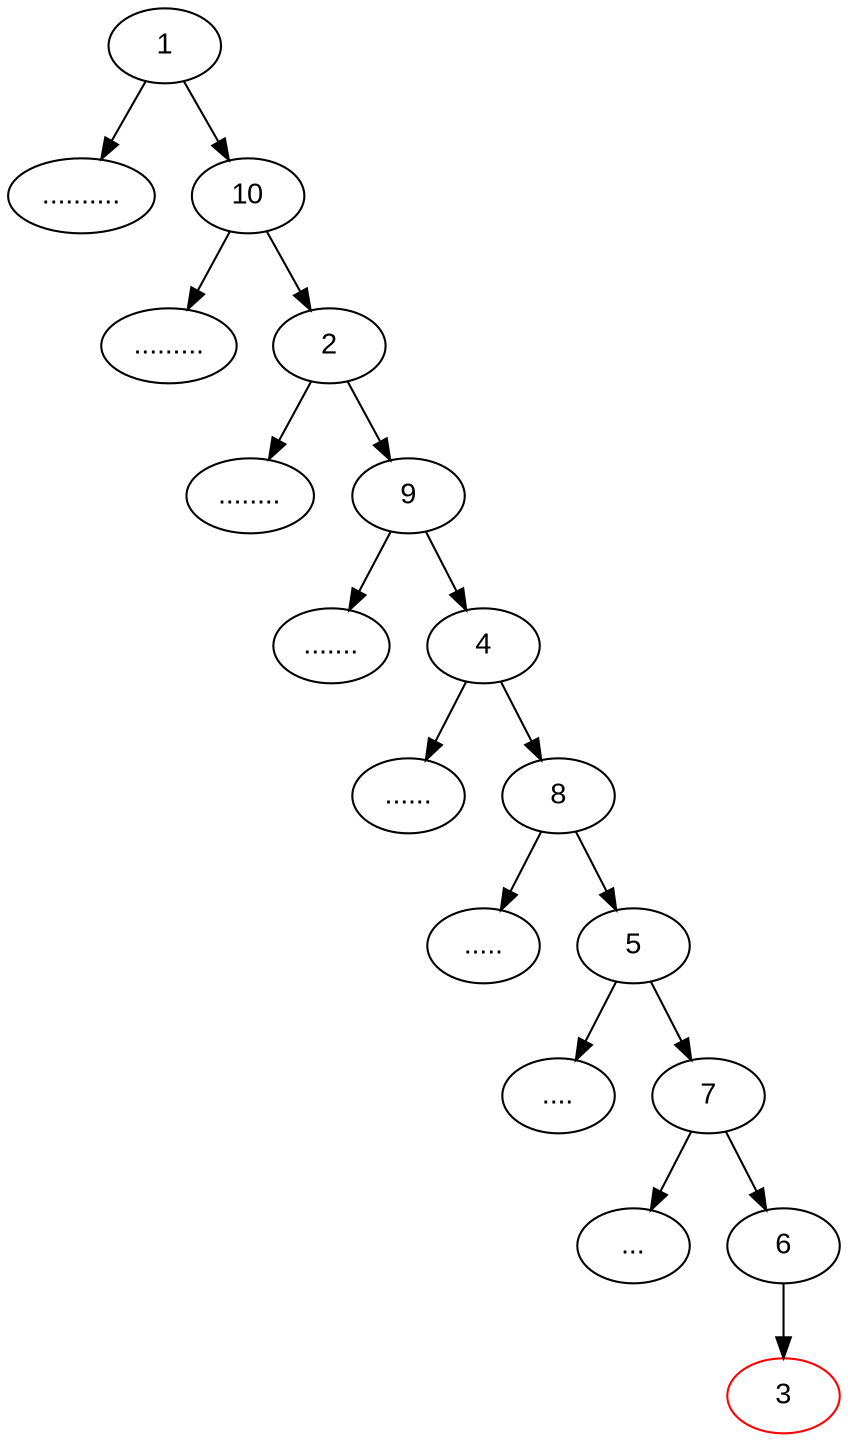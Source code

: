 digraph MinMaxHeap {
    node [fontname="Arial"];
    3 [color="red"]

    1 -> ".........."
    1 -> 10 
    

    10 -> "........."
    10 -> 2

    2 -> "........"
    2 -> 9
    
    9 -> "......."
    9 -> 4 
    
    4 -> "......"
    4 -> 8 
    
    8 -> "....."
    8 -> 5
    
    5 -> "...."
    5 -> 7

    7 -> "..."
    7 -> 6

    6 -> 3
}